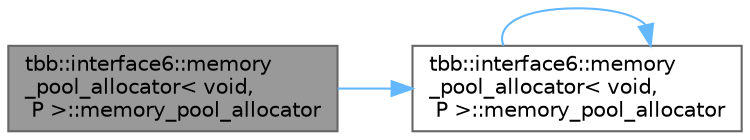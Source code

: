 digraph "tbb::interface6::memory_pool_allocator&lt; void, P &gt;::memory_pool_allocator"
{
 // LATEX_PDF_SIZE
  bgcolor="transparent";
  edge [fontname=Helvetica,fontsize=10,labelfontname=Helvetica,labelfontsize=10];
  node [fontname=Helvetica,fontsize=10,shape=box,height=0.2,width=0.4];
  rankdir="LR";
  Node1 [id="Node000001",label="tbb::interface6::memory\l_pool_allocator\< void,\l P \>::memory_pool_allocator",height=0.2,width=0.4,color="gray40", fillcolor="grey60", style="filled", fontcolor="black",tooltip=" "];
  Node1 -> Node2 [id="edge1_Node000001_Node000002",color="steelblue1",style="solid",tooltip=" "];
  Node2 [id="Node000002",label="tbb::interface6::memory\l_pool_allocator\< void,\l P \>::memory_pool_allocator",height=0.2,width=0.4,color="grey40", fillcolor="white", style="filled",URL="$classtbb_1_1interface6_1_1memory__pool__allocator_3_01void_00_01_p_01_4.html#a6c34ee2e5a57845f050b507cc516a005",tooltip=" "];
  Node2 -> Node2 [id="edge2_Node000002_Node000002",color="steelblue1",style="solid",tooltip=" "];
}
